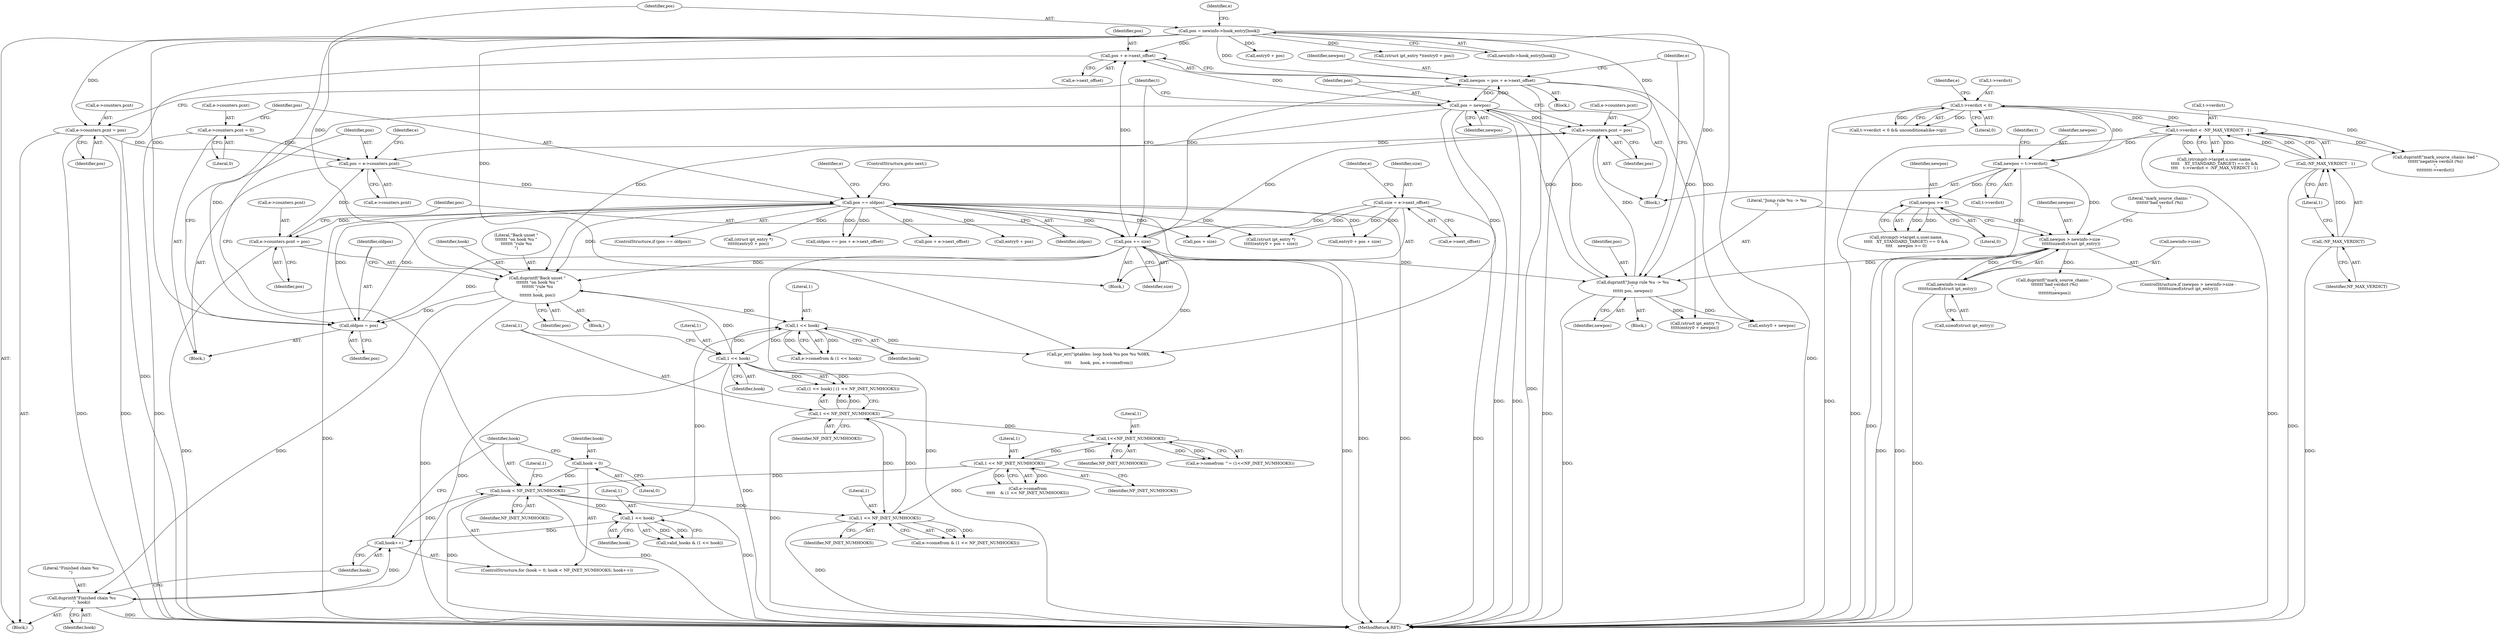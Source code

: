 digraph "1_linux_54d83fc74aa9ec72794373cb47432c5f7fb1a309_6@pointer" {
"1000404" [label="(Call,pos + e->next_offset)"];
"1000423" [label="(Call,pos = newpos)"];
"1000402" [label="(Call,newpos = pos + e->next_offset)"];
"1000351" [label="(Call,pos += size)"];
"1000330" [label="(Call,size = e->next_offset)"];
"1000312" [label="(Call,pos == oldpos)"];
"1000297" [label="(Call,pos = e->counters.pcnt)"];
"1000304" [label="(Call,e->counters.pcnt = 0)"];
"1000148" [label="(Call,e->counters.pcnt = pos)"];
"1000125" [label="(Call,pos = newinfo->hook_entry[hook])"];
"1000416" [label="(Call,e->counters.pcnt = pos)"];
"1000396" [label="(Call,duprintf(\"Jump rule %u -> %u\n\",\n\t\t\t\t\t\t pos, newpos))"];
"1000382" [label="(Call,newpos > newinfo->size -\n\t\t\t\t\t\tsizeof(struct ipt_entry))"];
"1000357" [label="(Call,newpos = t->verdict)"];
"1000227" [label="(Call,t->verdict < 0)"];
"1000256" [label="(Call,t->verdict < -NF_MAX_VERDICT - 1)"];
"1000260" [label="(Call,-NF_MAX_VERDICT - 1)"];
"1000261" [label="(Call,-NF_MAX_VERDICT)"];
"1000377" [label="(Call,newpos >= 0)"];
"1000384" [label="(Call,newinfo->size -\n\t\t\t\t\t\tsizeof(struct ipt_entry))"];
"1000344" [label="(Call,e->counters.pcnt = pos)"];
"1000294" [label="(Call,oldpos = pos)"];
"1000290" [label="(Call,duprintf(\"Back unset \"\n\t\t\t\t\t\t\t \"on hook %u \"\n\t\t\t\t\t\t\t \"rule %u\n\",\n\t\t\t\t\t\t\t hook, pos))"];
"1000197" [label="(Call,1 << hook)"];
"1000171" [label="(Call,1 << hook)"];
"1000144" [label="(Call,1 << hook)"];
"1000118" [label="(Call,hook < NF_INET_NUMHOOKS)"];
"1000121" [label="(Call,hook++)"];
"1000427" [label="(Call,duprintf(\"Finished chain %u\n\", hook))"];
"1000115" [label="(Call,hook = 0)"];
"1000286" [label="(Call,1 << NF_INET_NUMHOOKS)"];
"1000278" [label="(Call,1<<NF_INET_NUMHOOKS)"];
"1000200" [label="(Call,1 << NF_INET_NUMHOOKS)"];
"1000179" [label="(Call,1 << NF_INET_NUMHOOKS)"];
"1000123" [label="(Block,)"];
"1000167" [label="(Call,e->comefrom & (1 << hook))"];
"1000183" [label="(Call,pr_err(\"iptables: loop hook %u pos %u %08X.\n\",\n\t\t\t\t       hook, pos, e->comefrom))"];
"1000173" [label="(Identifier,hook)"];
"1000179" [label="(Call,1 << NF_INET_NUMHOOKS)"];
"1000159" [label="(Identifier,t)"];
"1000137" [label="(Call,entry0 + pos)"];
"1000432" [label="(MethodReturn,RET)"];
"1000307" [label="(Identifier,e)"];
"1000383" [label="(Identifier,newpos)"];
"1000296" [label="(Identifier,pos)"];
"1000311" [label="(ControlStructure,if (pos == oldpos))"];
"1000318" [label="(Call,(struct ipt_entry *)\n\t\t\t\t\t\t(entry0 + pos))"];
"1000404" [label="(Call,pos + e->next_offset)"];
"1000378" [label="(Identifier,newpos)"];
"1000431" [label="(Literal,1)"];
"1000410" [label="(Identifier,e)"];
"1000399" [label="(Identifier,newpos)"];
"1000345" [label="(Call,e->counters.pcnt)"];
"1000196" [label="(Call,(1 << hook) | (1 << NF_INET_NUMHOOKS))"];
"1000417" [label="(Call,e->counters.pcnt)"];
"1000351" [label="(Call,pos += size)"];
"1000330" [label="(Call,size = e->next_offset)"];
"1000304" [label="(Call,e->counters.pcnt = 0)"];
"1000287" [label="(Literal,1)"];
"1000406" [label="(Call,e->next_offset)"];
"1000144" [label="(Call,1 << hook)"];
"1000317" [label="(Identifier,e)"];
"1000273" [label="(Block,)"];
"1000263" [label="(Literal,1)"];
"1000199" [label="(Identifier,hook)"];
"1000274" [label="(Call,e->comefrom ^= (1<<NF_INET_NUMHOOKS))"];
"1000323" [label="(Call,oldpos == pos + e->next_offset)"];
"1000288" [label="(Identifier,NF_INET_NUMHOOKS)"];
"1000280" [label="(Identifier,NF_INET_NUMHOOKS)"];
"1000413" [label="(Call,entry0 + newpos)"];
"1000226" [label="(Call,t->verdict < 0 && unconditional(&e->ip))"];
"1000242" [label="(Call,(strcmp(t->target.u.user.name,\n\t\t\t\t\t    XT_STANDARD_TARGET) == 0) &&\n\t\t\t\t    t->verdict < -NF_MAX_VERDICT - 1)"];
"1000391" [label="(Call,duprintf(\"mark_source_chains: \"\n\t\t\t\t\t\t\t\"bad verdict (%i)\n\",\n\t\t\t\t\t\t\t\tnewpos))"];
"1000117" [label="(Literal,0)"];
"1000298" [label="(Identifier,pos)"];
"1000427" [label="(Call,duprintf(\"Finished chain %u\n\", hook))"];
"1000120" [label="(Identifier,NF_INET_NUMHOOKS)"];
"1000175" [label="(Call,e->comefrom & (1 << NF_INET_NUMHOOKS))"];
"1000337" [label="(Call,(struct ipt_entry *)\n\t\t\t\t\t(entry0 + pos + size))"];
"1000357" [label="(Call,newpos = t->verdict)"];
"1000325" [label="(Call,pos + e->next_offset)"];
"1000171" [label="(Call,1 << hook)"];
"1000320" [label="(Call,entry0 + pos)"];
"1000231" [label="(Literal,0)"];
"1000181" [label="(Identifier,NF_INET_NUMHOOKS)"];
"1000425" [label="(Identifier,newpos)"];
"1000134" [label="(Identifier,e)"];
"1000126" [label="(Identifier,pos)"];
"1000402" [label="(Call,newpos = pos + e->next_offset)"];
"1000339" [label="(Call,entry0 + pos + size)"];
"1000299" [label="(Call,e->counters.pcnt)"];
"1000265" [label="(Call,duprintf(\"mark_source_chains: bad \"\n\t\t\t\t\t\t\"negative verdict (%i)\n\",\n\t\t\t\t\t\t\t\tt->verdict))"];
"1000202" [label="(Identifier,NF_INET_NUMHOOKS)"];
"1000305" [label="(Call,e->counters.pcnt)"];
"1000403" [label="(Identifier,newpos)"];
"1000381" [label="(ControlStructure,if (newpos > newinfo->size -\n\t\t\t\t\t\tsizeof(struct ipt_entry)))"];
"1000382" [label="(Call,newpos > newinfo->size -\n\t\t\t\t\t\tsizeof(struct ipt_entry))"];
"1000398" [label="(Identifier,pos)"];
"1000292" [label="(Identifier,hook)"];
"1000416" [label="(Call,e->counters.pcnt = pos)"];
"1000119" [label="(Identifier,hook)"];
"1000396" [label="(Call,duprintf(\"Jump rule %u -> %u\n\",\n\t\t\t\t\t\t pos, newpos))"];
"1000314" [label="(Identifier,oldpos)"];
"1000350" [label="(Identifier,pos)"];
"1000344" [label="(Call,e->counters.pcnt = pos)"];
"1000148" [label="(Call,e->counters.pcnt = pos)"];
"1000295" [label="(Identifier,oldpos)"];
"1000370" [label="(Identifier,t)"];
"1000353" [label="(Identifier,size)"];
"1000352" [label="(Identifier,pos)"];
"1000261" [label="(Call,-NF_MAX_VERDICT)"];
"1000145" [label="(Literal,1)"];
"1000423" [label="(Call,pos = newpos)"];
"1000118" [label="(Call,hook < NF_INET_NUMHOOKS)"];
"1000377" [label="(Call,newpos >= 0)"];
"1000201" [label="(Literal,1)"];
"1000262" [label="(Identifier,NF_MAX_VERDICT)"];
"1000336" [label="(Identifier,e)"];
"1000257" [label="(Call,t->verdict)"];
"1000135" [label="(Call,(struct ipt_entry *)(entry0 + pos))"];
"1000392" [label="(Literal,\"mark_source_chains: \"\n\t\t\t\t\t\t\t\"bad verdict (%i)\n\")"];
"1000114" [label="(ControlStructure,for (hook = 0; hook < NF_INET_NUMHOOKS; hook++))"];
"1000359" [label="(Call,t->verdict)"];
"1000154" [label="(Identifier,pos)"];
"1000122" [label="(Identifier,hook)"];
"1000363" [label="(Call,strcmp(t->target.u.user.name,\n\t\t\t\t\t   XT_STANDARD_TARGET) == 0 &&\n\t\t\t\t    newpos >= 0)"];
"1000379" [label="(Literal,0)"];
"1000422" [label="(Identifier,pos)"];
"1000388" [label="(Call,sizeof(struct ipt_entry))"];
"1000290" [label="(Call,duprintf(\"Back unset \"\n\t\t\t\t\t\t\t \"on hook %u \"\n\t\t\t\t\t\t\t \"rule %u\n\",\n\t\t\t\t\t\t\t hook, pos))"];
"1000238" [label="(Block,)"];
"1000429" [label="(Identifier,hook)"];
"1000180" [label="(Literal,1)"];
"1000297" [label="(Call,pos = e->counters.pcnt)"];
"1000146" [label="(Identifier,hook)"];
"1000116" [label="(Identifier,hook)"];
"1000380" [label="(Block,)"];
"1000235" [label="(Identifier,e)"];
"1000401" [label="(Block,)"];
"1000289" [label="(Block,)"];
"1000315" [label="(ControlStructure,goto next;)"];
"1000310" [label="(Literal,0)"];
"1000411" [label="(Call,(struct ipt_entry *)\n\t\t\t\t\t(entry0 + newpos))"];
"1000256" [label="(Call,t->verdict < -NF_MAX_VERDICT - 1)"];
"1000172" [label="(Literal,1)"];
"1000332" [label="(Call,e->next_offset)"];
"1000313" [label="(Identifier,pos)"];
"1000198" [label="(Literal,1)"];
"1000125" [label="(Call,pos = newinfo->hook_entry[hook])"];
"1000115" [label="(Call,hook = 0)"];
"1000121" [label="(Call,hook++)"];
"1000127" [label="(Call,newinfo->hook_entry[hook])"];
"1000279" [label="(Literal,1)"];
"1000358" [label="(Identifier,newpos)"];
"1000384" [label="(Call,newinfo->size -\n\t\t\t\t\t\tsizeof(struct ipt_entry))"];
"1000405" [label="(Identifier,pos)"];
"1000397" [label="(Literal,\"Jump rule %u -> %u\n\")"];
"1000385" [label="(Call,newinfo->size)"];
"1000200" [label="(Call,1 << NF_INET_NUMHOOKS)"];
"1000278" [label="(Call,1<<NF_INET_NUMHOOKS)"];
"1000294" [label="(Call,oldpos = pos)"];
"1000355" [label="(Block,)"];
"1000282" [label="(Call,e->comefrom\n\t\t\t\t\t    & (1 << NF_INET_NUMHOOKS))"];
"1000428" [label="(Literal,\"Finished chain %u\n\")"];
"1000341" [label="(Call,pos + size)"];
"1000228" [label="(Call,t->verdict)"];
"1000149" [label="(Call,e->counters.pcnt)"];
"1000331" [label="(Identifier,size)"];
"1000291" [label="(Literal,\"Back unset \"\n\t\t\t\t\t\t\t \"on hook %u \"\n\t\t\t\t\t\t\t \"rule %u\n\")"];
"1000293" [label="(Identifier,pos)"];
"1000286" [label="(Call,1 << NF_INET_NUMHOOKS)"];
"1000142" [label="(Call,valid_hooks & (1 << hook))"];
"1000312" [label="(Call,pos == oldpos)"];
"1000260" [label="(Call,-NF_MAX_VERDICT - 1)"];
"1000424" [label="(Identifier,pos)"];
"1000197" [label="(Call,1 << hook)"];
"1000227" [label="(Call,t->verdict < 0)"];
"1000404" -> "1000402"  [label="AST: "];
"1000404" -> "1000406"  [label="CFG: "];
"1000405" -> "1000404"  [label="AST: "];
"1000406" -> "1000404"  [label="AST: "];
"1000402" -> "1000404"  [label="CFG: "];
"1000404" -> "1000432"  [label="DDG: "];
"1000423" -> "1000404"  [label="DDG: "];
"1000351" -> "1000404"  [label="DDG: "];
"1000125" -> "1000404"  [label="DDG: "];
"1000423" -> "1000355"  [label="AST: "];
"1000423" -> "1000425"  [label="CFG: "];
"1000424" -> "1000423"  [label="AST: "];
"1000425" -> "1000423"  [label="AST: "];
"1000159" -> "1000423"  [label="CFG: "];
"1000423" -> "1000432"  [label="DDG: "];
"1000423" -> "1000432"  [label="DDG: "];
"1000423" -> "1000183"  [label="DDG: "];
"1000423" -> "1000290"  [label="DDG: "];
"1000423" -> "1000294"  [label="DDG: "];
"1000423" -> "1000396"  [label="DDG: "];
"1000423" -> "1000402"  [label="DDG: "];
"1000423" -> "1000416"  [label="DDG: "];
"1000402" -> "1000423"  [label="DDG: "];
"1000396" -> "1000423"  [label="DDG: "];
"1000402" -> "1000401"  [label="AST: "];
"1000403" -> "1000402"  [label="AST: "];
"1000410" -> "1000402"  [label="CFG: "];
"1000402" -> "1000432"  [label="DDG: "];
"1000351" -> "1000402"  [label="DDG: "];
"1000125" -> "1000402"  [label="DDG: "];
"1000402" -> "1000411"  [label="DDG: "];
"1000402" -> "1000413"  [label="DDG: "];
"1000351" -> "1000238"  [label="AST: "];
"1000351" -> "1000353"  [label="CFG: "];
"1000352" -> "1000351"  [label="AST: "];
"1000353" -> "1000351"  [label="AST: "];
"1000159" -> "1000351"  [label="CFG: "];
"1000351" -> "1000432"  [label="DDG: "];
"1000351" -> "1000432"  [label="DDG: "];
"1000351" -> "1000183"  [label="DDG: "];
"1000351" -> "1000290"  [label="DDG: "];
"1000351" -> "1000294"  [label="DDG: "];
"1000330" -> "1000351"  [label="DDG: "];
"1000312" -> "1000351"  [label="DDG: "];
"1000351" -> "1000396"  [label="DDG: "];
"1000351" -> "1000416"  [label="DDG: "];
"1000330" -> "1000238"  [label="AST: "];
"1000330" -> "1000332"  [label="CFG: "];
"1000331" -> "1000330"  [label="AST: "];
"1000332" -> "1000330"  [label="AST: "];
"1000336" -> "1000330"  [label="CFG: "];
"1000330" -> "1000432"  [label="DDG: "];
"1000330" -> "1000337"  [label="DDG: "];
"1000330" -> "1000339"  [label="DDG: "];
"1000330" -> "1000341"  [label="DDG: "];
"1000312" -> "1000311"  [label="AST: "];
"1000312" -> "1000314"  [label="CFG: "];
"1000313" -> "1000312"  [label="AST: "];
"1000314" -> "1000312"  [label="AST: "];
"1000315" -> "1000312"  [label="CFG: "];
"1000317" -> "1000312"  [label="CFG: "];
"1000312" -> "1000432"  [label="DDG: "];
"1000312" -> "1000432"  [label="DDG: "];
"1000312" -> "1000432"  [label="DDG: "];
"1000312" -> "1000290"  [label="DDG: "];
"1000312" -> "1000294"  [label="DDG: "];
"1000297" -> "1000312"  [label="DDG: "];
"1000294" -> "1000312"  [label="DDG: "];
"1000312" -> "1000318"  [label="DDG: "];
"1000312" -> "1000320"  [label="DDG: "];
"1000312" -> "1000323"  [label="DDG: "];
"1000312" -> "1000323"  [label="DDG: "];
"1000312" -> "1000325"  [label="DDG: "];
"1000312" -> "1000337"  [label="DDG: "];
"1000312" -> "1000339"  [label="DDG: "];
"1000312" -> "1000341"  [label="DDG: "];
"1000312" -> "1000344"  [label="DDG: "];
"1000297" -> "1000273"  [label="AST: "];
"1000297" -> "1000299"  [label="CFG: "];
"1000298" -> "1000297"  [label="AST: "];
"1000299" -> "1000297"  [label="AST: "];
"1000307" -> "1000297"  [label="CFG: "];
"1000304" -> "1000297"  [label="DDG: "];
"1000148" -> "1000297"  [label="DDG: "];
"1000416" -> "1000297"  [label="DDG: "];
"1000344" -> "1000297"  [label="DDG: "];
"1000304" -> "1000273"  [label="AST: "];
"1000304" -> "1000310"  [label="CFG: "];
"1000305" -> "1000304"  [label="AST: "];
"1000310" -> "1000304"  [label="AST: "];
"1000313" -> "1000304"  [label="CFG: "];
"1000304" -> "1000432"  [label="DDG: "];
"1000148" -> "1000123"  [label="AST: "];
"1000148" -> "1000154"  [label="CFG: "];
"1000149" -> "1000148"  [label="AST: "];
"1000154" -> "1000148"  [label="AST: "];
"1000159" -> "1000148"  [label="CFG: "];
"1000148" -> "1000432"  [label="DDG: "];
"1000148" -> "1000432"  [label="DDG: "];
"1000125" -> "1000148"  [label="DDG: "];
"1000125" -> "1000123"  [label="AST: "];
"1000125" -> "1000127"  [label="CFG: "];
"1000126" -> "1000125"  [label="AST: "];
"1000127" -> "1000125"  [label="AST: "];
"1000134" -> "1000125"  [label="CFG: "];
"1000125" -> "1000432"  [label="DDG: "];
"1000125" -> "1000135"  [label="DDG: "];
"1000125" -> "1000137"  [label="DDG: "];
"1000125" -> "1000183"  [label="DDG: "];
"1000125" -> "1000290"  [label="DDG: "];
"1000125" -> "1000294"  [label="DDG: "];
"1000125" -> "1000396"  [label="DDG: "];
"1000125" -> "1000416"  [label="DDG: "];
"1000416" -> "1000355"  [label="AST: "];
"1000416" -> "1000422"  [label="CFG: "];
"1000417" -> "1000416"  [label="AST: "];
"1000422" -> "1000416"  [label="AST: "];
"1000424" -> "1000416"  [label="CFG: "];
"1000416" -> "1000432"  [label="DDG: "];
"1000396" -> "1000416"  [label="DDG: "];
"1000396" -> "1000380"  [label="AST: "];
"1000396" -> "1000399"  [label="CFG: "];
"1000397" -> "1000396"  [label="AST: "];
"1000398" -> "1000396"  [label="AST: "];
"1000399" -> "1000396"  [label="AST: "];
"1000410" -> "1000396"  [label="CFG: "];
"1000396" -> "1000432"  [label="DDG: "];
"1000382" -> "1000396"  [label="DDG: "];
"1000396" -> "1000411"  [label="DDG: "];
"1000396" -> "1000413"  [label="DDG: "];
"1000382" -> "1000381"  [label="AST: "];
"1000382" -> "1000384"  [label="CFG: "];
"1000383" -> "1000382"  [label="AST: "];
"1000384" -> "1000382"  [label="AST: "];
"1000392" -> "1000382"  [label="CFG: "];
"1000397" -> "1000382"  [label="CFG: "];
"1000382" -> "1000432"  [label="DDG: "];
"1000382" -> "1000432"  [label="DDG: "];
"1000357" -> "1000382"  [label="DDG: "];
"1000377" -> "1000382"  [label="DDG: "];
"1000384" -> "1000382"  [label="DDG: "];
"1000382" -> "1000391"  [label="DDG: "];
"1000357" -> "1000355"  [label="AST: "];
"1000357" -> "1000359"  [label="CFG: "];
"1000358" -> "1000357"  [label="AST: "];
"1000359" -> "1000357"  [label="AST: "];
"1000370" -> "1000357"  [label="CFG: "];
"1000357" -> "1000432"  [label="DDG: "];
"1000227" -> "1000357"  [label="DDG: "];
"1000256" -> "1000357"  [label="DDG: "];
"1000357" -> "1000377"  [label="DDG: "];
"1000227" -> "1000226"  [label="AST: "];
"1000227" -> "1000231"  [label="CFG: "];
"1000228" -> "1000227"  [label="AST: "];
"1000231" -> "1000227"  [label="AST: "];
"1000235" -> "1000227"  [label="CFG: "];
"1000226" -> "1000227"  [label="CFG: "];
"1000227" -> "1000432"  [label="DDG: "];
"1000227" -> "1000226"  [label="DDG: "];
"1000227" -> "1000226"  [label="DDG: "];
"1000256" -> "1000227"  [label="DDG: "];
"1000227" -> "1000256"  [label="DDG: "];
"1000227" -> "1000265"  [label="DDG: "];
"1000256" -> "1000242"  [label="AST: "];
"1000256" -> "1000260"  [label="CFG: "];
"1000257" -> "1000256"  [label="AST: "];
"1000260" -> "1000256"  [label="AST: "];
"1000242" -> "1000256"  [label="CFG: "];
"1000256" -> "1000432"  [label="DDG: "];
"1000256" -> "1000432"  [label="DDG: "];
"1000256" -> "1000242"  [label="DDG: "];
"1000256" -> "1000242"  [label="DDG: "];
"1000260" -> "1000256"  [label="DDG: "];
"1000260" -> "1000256"  [label="DDG: "];
"1000256" -> "1000265"  [label="DDG: "];
"1000260" -> "1000263"  [label="CFG: "];
"1000261" -> "1000260"  [label="AST: "];
"1000263" -> "1000260"  [label="AST: "];
"1000260" -> "1000432"  [label="DDG: "];
"1000261" -> "1000260"  [label="DDG: "];
"1000261" -> "1000262"  [label="CFG: "];
"1000262" -> "1000261"  [label="AST: "];
"1000263" -> "1000261"  [label="CFG: "];
"1000261" -> "1000432"  [label="DDG: "];
"1000377" -> "1000363"  [label="AST: "];
"1000377" -> "1000379"  [label="CFG: "];
"1000378" -> "1000377"  [label="AST: "];
"1000379" -> "1000377"  [label="AST: "];
"1000363" -> "1000377"  [label="CFG: "];
"1000377" -> "1000363"  [label="DDG: "];
"1000377" -> "1000363"  [label="DDG: "];
"1000384" -> "1000388"  [label="CFG: "];
"1000385" -> "1000384"  [label="AST: "];
"1000388" -> "1000384"  [label="AST: "];
"1000384" -> "1000432"  [label="DDG: "];
"1000344" -> "1000238"  [label="AST: "];
"1000344" -> "1000350"  [label="CFG: "];
"1000345" -> "1000344"  [label="AST: "];
"1000350" -> "1000344"  [label="AST: "];
"1000352" -> "1000344"  [label="CFG: "];
"1000344" -> "1000432"  [label="DDG: "];
"1000294" -> "1000273"  [label="AST: "];
"1000294" -> "1000296"  [label="CFG: "];
"1000295" -> "1000294"  [label="AST: "];
"1000296" -> "1000294"  [label="AST: "];
"1000298" -> "1000294"  [label="CFG: "];
"1000290" -> "1000294"  [label="DDG: "];
"1000290" -> "1000289"  [label="AST: "];
"1000290" -> "1000293"  [label="CFG: "];
"1000291" -> "1000290"  [label="AST: "];
"1000292" -> "1000290"  [label="AST: "];
"1000293" -> "1000290"  [label="AST: "];
"1000295" -> "1000290"  [label="CFG: "];
"1000290" -> "1000432"  [label="DDG: "];
"1000290" -> "1000171"  [label="DDG: "];
"1000197" -> "1000290"  [label="DDG: "];
"1000290" -> "1000427"  [label="DDG: "];
"1000197" -> "1000196"  [label="AST: "];
"1000197" -> "1000199"  [label="CFG: "];
"1000198" -> "1000197"  [label="AST: "];
"1000199" -> "1000197"  [label="AST: "];
"1000201" -> "1000197"  [label="CFG: "];
"1000197" -> "1000432"  [label="DDG: "];
"1000197" -> "1000171"  [label="DDG: "];
"1000197" -> "1000196"  [label="DDG: "];
"1000197" -> "1000196"  [label="DDG: "];
"1000171" -> "1000197"  [label="DDG: "];
"1000197" -> "1000427"  [label="DDG: "];
"1000171" -> "1000167"  [label="AST: "];
"1000171" -> "1000173"  [label="CFG: "];
"1000172" -> "1000171"  [label="AST: "];
"1000173" -> "1000171"  [label="AST: "];
"1000167" -> "1000171"  [label="CFG: "];
"1000171" -> "1000167"  [label="DDG: "];
"1000171" -> "1000167"  [label="DDG: "];
"1000144" -> "1000171"  [label="DDG: "];
"1000171" -> "1000183"  [label="DDG: "];
"1000144" -> "1000142"  [label="AST: "];
"1000144" -> "1000146"  [label="CFG: "];
"1000145" -> "1000144"  [label="AST: "];
"1000146" -> "1000144"  [label="AST: "];
"1000142" -> "1000144"  [label="CFG: "];
"1000144" -> "1000121"  [label="DDG: "];
"1000144" -> "1000142"  [label="DDG: "];
"1000144" -> "1000142"  [label="DDG: "];
"1000118" -> "1000144"  [label="DDG: "];
"1000118" -> "1000114"  [label="AST: "];
"1000118" -> "1000120"  [label="CFG: "];
"1000119" -> "1000118"  [label="AST: "];
"1000120" -> "1000118"  [label="AST: "];
"1000126" -> "1000118"  [label="CFG: "];
"1000431" -> "1000118"  [label="CFG: "];
"1000118" -> "1000432"  [label="DDG: "];
"1000118" -> "1000432"  [label="DDG: "];
"1000118" -> "1000432"  [label="DDG: "];
"1000121" -> "1000118"  [label="DDG: "];
"1000115" -> "1000118"  [label="DDG: "];
"1000286" -> "1000118"  [label="DDG: "];
"1000118" -> "1000179"  [label="DDG: "];
"1000121" -> "1000114"  [label="AST: "];
"1000121" -> "1000122"  [label="CFG: "];
"1000122" -> "1000121"  [label="AST: "];
"1000119" -> "1000121"  [label="CFG: "];
"1000427" -> "1000121"  [label="DDG: "];
"1000427" -> "1000123"  [label="AST: "];
"1000427" -> "1000429"  [label="CFG: "];
"1000428" -> "1000427"  [label="AST: "];
"1000429" -> "1000427"  [label="AST: "];
"1000122" -> "1000427"  [label="CFG: "];
"1000427" -> "1000432"  [label="DDG: "];
"1000115" -> "1000114"  [label="AST: "];
"1000115" -> "1000117"  [label="CFG: "];
"1000116" -> "1000115"  [label="AST: "];
"1000117" -> "1000115"  [label="AST: "];
"1000119" -> "1000115"  [label="CFG: "];
"1000286" -> "1000282"  [label="AST: "];
"1000286" -> "1000288"  [label="CFG: "];
"1000287" -> "1000286"  [label="AST: "];
"1000288" -> "1000286"  [label="AST: "];
"1000282" -> "1000286"  [label="CFG: "];
"1000286" -> "1000179"  [label="DDG: "];
"1000286" -> "1000278"  [label="DDG: "];
"1000286" -> "1000282"  [label="DDG: "];
"1000286" -> "1000282"  [label="DDG: "];
"1000278" -> "1000286"  [label="DDG: "];
"1000278" -> "1000274"  [label="AST: "];
"1000278" -> "1000280"  [label="CFG: "];
"1000279" -> "1000278"  [label="AST: "];
"1000280" -> "1000278"  [label="AST: "];
"1000274" -> "1000278"  [label="CFG: "];
"1000278" -> "1000274"  [label="DDG: "];
"1000278" -> "1000274"  [label="DDG: "];
"1000200" -> "1000278"  [label="DDG: "];
"1000200" -> "1000196"  [label="AST: "];
"1000200" -> "1000202"  [label="CFG: "];
"1000201" -> "1000200"  [label="AST: "];
"1000202" -> "1000200"  [label="AST: "];
"1000196" -> "1000200"  [label="CFG: "];
"1000200" -> "1000432"  [label="DDG: "];
"1000200" -> "1000179"  [label="DDG: "];
"1000200" -> "1000196"  [label="DDG: "];
"1000200" -> "1000196"  [label="DDG: "];
"1000179" -> "1000200"  [label="DDG: "];
"1000179" -> "1000175"  [label="AST: "];
"1000179" -> "1000181"  [label="CFG: "];
"1000180" -> "1000179"  [label="AST: "];
"1000181" -> "1000179"  [label="AST: "];
"1000175" -> "1000179"  [label="CFG: "];
"1000179" -> "1000432"  [label="DDG: "];
"1000179" -> "1000175"  [label="DDG: "];
"1000179" -> "1000175"  [label="DDG: "];
}
